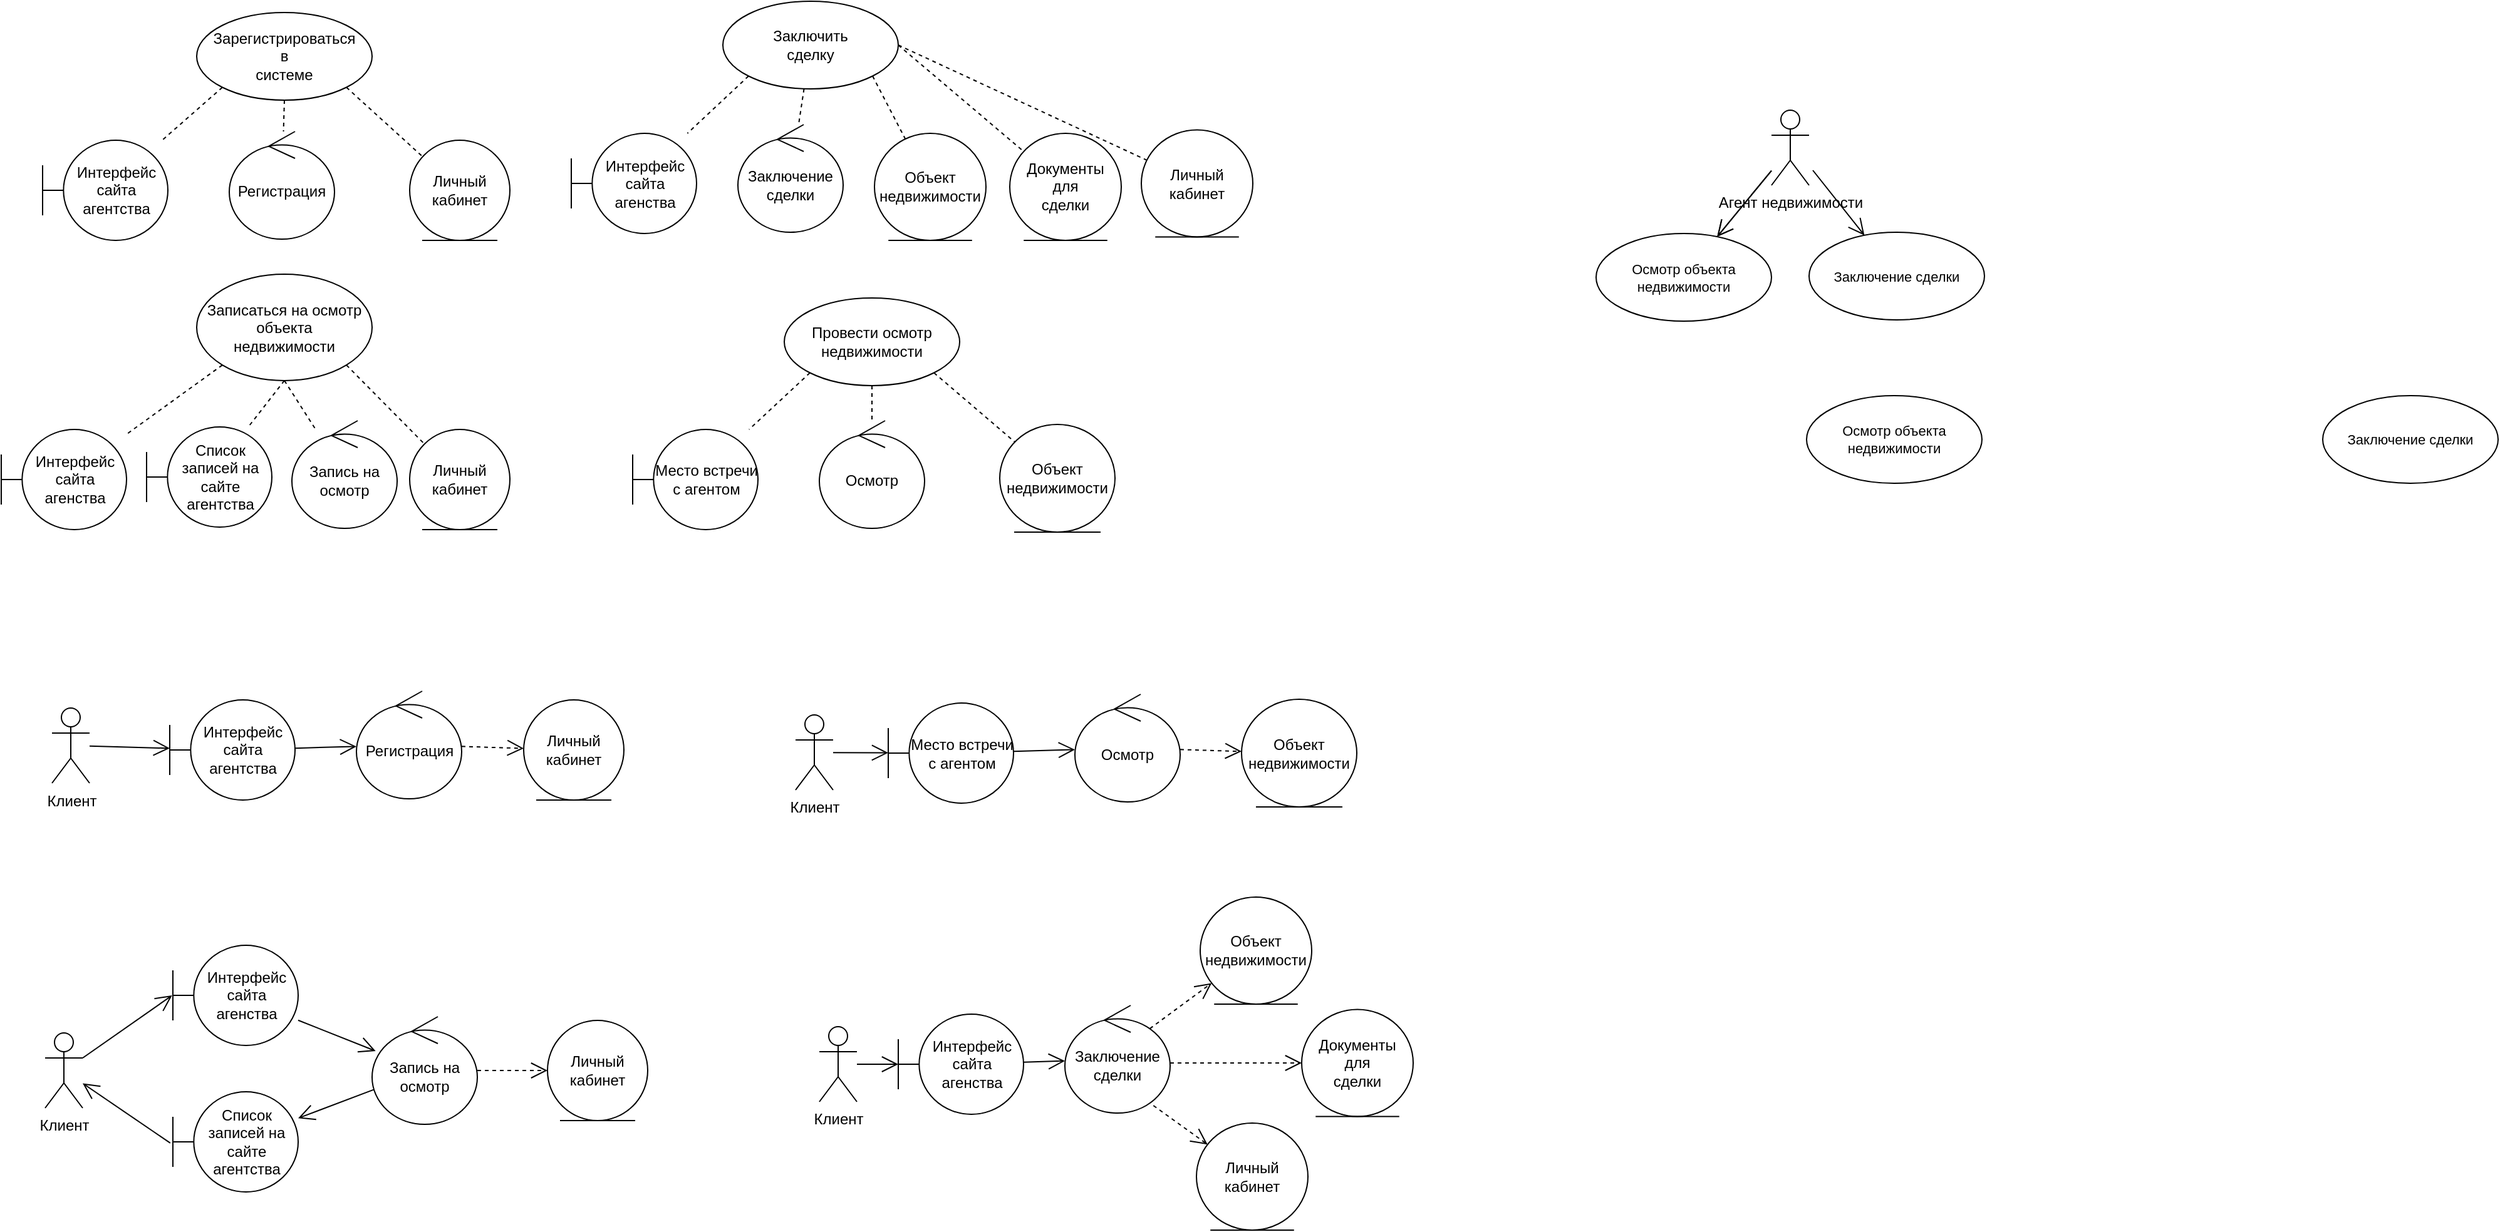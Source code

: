 <mxfile version="24.0.5" type="github">
  <diagram name="Страница — 1" id="sMpfv1vUQwmXqTF9oKSZ">
    <mxGraphModel dx="1221" dy="770" grid="0" gridSize="10" guides="1" tooltips="1" connect="1" arrows="1" fold="1" page="1" pageScale="1" pageWidth="3300" pageHeight="4681" math="0" shadow="0">
      <root>
        <mxCell id="0" />
        <mxCell id="1" parent="0" />
        <mxCell id="YY63stGorWPtqNPKm8e1-54" value="" style="edgeStyle=none;rounded=0;orthogonalLoop=1;jettySize=auto;html=1;strokeColor=default;align=center;verticalAlign=middle;fontFamily=Helvetica;fontSize=11;fontColor=default;labelBackgroundColor=default;endArrow=open;endFill=0;strokeWidth=1;endSize=11;startSize=11;" edge="1" parent="1" source="w3AdDSWSRcpGqZ1iqoAT-1" target="YY63stGorWPtqNPKm8e1-41">
          <mxGeometry relative="1" as="geometry" />
        </mxCell>
        <mxCell id="w3AdDSWSRcpGqZ1iqoAT-1" value="Клиент" style="shape=umlActor;verticalLabelPosition=bottom;verticalAlign=top;html=1;outlineConnect=0;" parent="1" vertex="1">
          <mxGeometry x="146.5" y="607.5" width="30" height="60" as="geometry" />
        </mxCell>
        <mxCell id="YY63stGorWPtqNPKm8e1-1" value="Интерфейс&lt;div&gt;сайта&lt;/div&gt;&lt;div&gt;агентства&lt;/div&gt;" style="shape=umlBoundary;whiteSpace=wrap;html=1;" vertex="1" parent="1">
          <mxGeometry x="139" y="154" width="100" height="80" as="geometry" />
        </mxCell>
        <mxCell id="YY63stGorWPtqNPKm8e1-2" value="Личный кабинет" style="ellipse;shape=umlEntity;whiteSpace=wrap;html=1;" vertex="1" parent="1">
          <mxGeometry x="432" y="154" width="80" height="80" as="geometry" />
        </mxCell>
        <mxCell id="YY63stGorWPtqNPKm8e1-3" value="Регистрация" style="ellipse;shape=umlControl;whiteSpace=wrap;html=1;" vertex="1" parent="1">
          <mxGeometry x="288" y="147" width="84" height="86" as="geometry" />
        </mxCell>
        <mxCell id="YY63stGorWPtqNPKm8e1-24" style="edgeStyle=none;rounded=0;orthogonalLoop=1;jettySize=auto;html=1;exitX=0;exitY=1;exitDx=0;exitDy=0;dashed=1;strokeColor=default;align=center;verticalAlign=middle;fontFamily=Helvetica;fontSize=11;fontColor=default;labelBackgroundColor=default;endArrow=none;endFill=0;" edge="1" parent="1" source="YY63stGorWPtqNPKm8e1-4" target="YY63stGorWPtqNPKm8e1-21">
          <mxGeometry relative="1" as="geometry" />
        </mxCell>
        <mxCell id="YY63stGorWPtqNPKm8e1-25" style="edgeStyle=none;rounded=0;orthogonalLoop=1;jettySize=auto;html=1;exitX=0.5;exitY=1;exitDx=0;exitDy=0;dashed=1;strokeColor=default;align=center;verticalAlign=middle;fontFamily=Helvetica;fontSize=11;fontColor=default;labelBackgroundColor=default;endArrow=none;endFill=0;" edge="1" parent="1" source="YY63stGorWPtqNPKm8e1-4" target="YY63stGorWPtqNPKm8e1-23">
          <mxGeometry relative="1" as="geometry" />
        </mxCell>
        <mxCell id="YY63stGorWPtqNPKm8e1-26" style="edgeStyle=none;rounded=0;orthogonalLoop=1;jettySize=auto;html=1;exitX=1;exitY=1;exitDx=0;exitDy=0;dashed=1;strokeColor=default;align=center;verticalAlign=middle;fontFamily=Helvetica;fontSize=11;fontColor=default;labelBackgroundColor=default;endArrow=none;endFill=0;" edge="1" parent="1" source="YY63stGorWPtqNPKm8e1-4" target="YY63stGorWPtqNPKm8e1-22">
          <mxGeometry relative="1" as="geometry" />
        </mxCell>
        <mxCell id="YY63stGorWPtqNPKm8e1-4" value="Провести осмотр&lt;div&gt;недвижимости&lt;/div&gt;" style="ellipse;whiteSpace=wrap;html=1;" vertex="1" parent="1">
          <mxGeometry x="731" y="280" width="140" height="70" as="geometry" />
        </mxCell>
        <mxCell id="YY63stGorWPtqNPKm8e1-15" style="edgeStyle=none;rounded=0;orthogonalLoop=1;jettySize=auto;html=1;exitX=0;exitY=1;exitDx=0;exitDy=0;dashed=1;strokeColor=default;align=center;verticalAlign=middle;fontFamily=Helvetica;fontSize=11;fontColor=default;labelBackgroundColor=default;endArrow=none;endFill=0;" edge="1" parent="1" source="YY63stGorWPtqNPKm8e1-5" target="YY63stGorWPtqNPKm8e1-12">
          <mxGeometry relative="1" as="geometry" />
        </mxCell>
        <mxCell id="YY63stGorWPtqNPKm8e1-16" style="edgeStyle=none;rounded=0;orthogonalLoop=1;jettySize=auto;html=1;exitX=0.5;exitY=1;exitDx=0;exitDy=0;dashed=1;strokeColor=default;align=center;verticalAlign=middle;fontFamily=Helvetica;fontSize=11;fontColor=default;labelBackgroundColor=default;endArrow=none;endFill=0;" edge="1" parent="1" source="YY63stGorWPtqNPKm8e1-5" target="YY63stGorWPtqNPKm8e1-14">
          <mxGeometry relative="1" as="geometry" />
        </mxCell>
        <mxCell id="YY63stGorWPtqNPKm8e1-17" style="edgeStyle=none;rounded=0;orthogonalLoop=1;jettySize=auto;html=1;exitX=1;exitY=1;exitDx=0;exitDy=0;dashed=1;strokeColor=default;align=center;verticalAlign=middle;fontFamily=Helvetica;fontSize=11;fontColor=default;labelBackgroundColor=default;endArrow=none;endFill=0;" edge="1" parent="1" source="YY63stGorWPtqNPKm8e1-5" target="YY63stGorWPtqNPKm8e1-13">
          <mxGeometry relative="1" as="geometry" />
        </mxCell>
        <mxCell id="YY63stGorWPtqNPKm8e1-38" style="edgeStyle=none;rounded=0;orthogonalLoop=1;jettySize=auto;html=1;exitX=0.5;exitY=1;exitDx=0;exitDy=0;dashed=1;strokeColor=default;align=center;verticalAlign=middle;fontFamily=Helvetica;fontSize=11;fontColor=default;labelBackgroundColor=default;endArrow=none;endFill=0;" edge="1" parent="1" source="YY63stGorWPtqNPKm8e1-5" target="YY63stGorWPtqNPKm8e1-36">
          <mxGeometry relative="1" as="geometry" />
        </mxCell>
        <mxCell id="YY63stGorWPtqNPKm8e1-5" value="Записаться на осмотр&lt;div&gt;объекта&lt;/div&gt;&lt;div&gt;недвижимости&lt;/div&gt;" style="ellipse;whiteSpace=wrap;html=1;" vertex="1" parent="1">
          <mxGeometry x="262" y="261" width="140" height="85" as="geometry" />
        </mxCell>
        <mxCell id="YY63stGorWPtqNPKm8e1-27" style="edgeStyle=none;rounded=0;orthogonalLoop=1;jettySize=auto;html=1;exitX=0;exitY=1;exitDx=0;exitDy=0;dashed=1;strokeColor=default;align=center;verticalAlign=middle;fontFamily=Helvetica;fontSize=11;fontColor=default;labelBackgroundColor=default;endArrow=none;endFill=0;" edge="1" parent="1" source="YY63stGorWPtqNPKm8e1-6" target="YY63stGorWPtqNPKm8e1-18">
          <mxGeometry relative="1" as="geometry" />
        </mxCell>
        <mxCell id="YY63stGorWPtqNPKm8e1-28" value="" style="edgeStyle=none;rounded=0;orthogonalLoop=1;jettySize=auto;html=1;dashed=1;strokeColor=default;align=center;verticalAlign=middle;fontFamily=Helvetica;fontSize=11;fontColor=default;labelBackgroundColor=default;endArrow=none;endFill=0;" edge="1" parent="1" source="YY63stGorWPtqNPKm8e1-6" target="YY63stGorWPtqNPKm8e1-20">
          <mxGeometry relative="1" as="geometry" />
        </mxCell>
        <mxCell id="YY63stGorWPtqNPKm8e1-29" style="edgeStyle=none;rounded=0;orthogonalLoop=1;jettySize=auto;html=1;exitX=1;exitY=1;exitDx=0;exitDy=0;dashed=1;strokeColor=default;align=center;verticalAlign=middle;fontFamily=Helvetica;fontSize=11;fontColor=default;labelBackgroundColor=default;endArrow=none;endFill=0;" edge="1" parent="1" source="YY63stGorWPtqNPKm8e1-6" target="YY63stGorWPtqNPKm8e1-19">
          <mxGeometry relative="1" as="geometry" />
        </mxCell>
        <mxCell id="YY63stGorWPtqNPKm8e1-33" style="edgeStyle=none;rounded=0;orthogonalLoop=1;jettySize=auto;html=1;exitX=1;exitY=0.5;exitDx=0;exitDy=0;dashed=1;strokeColor=default;align=center;verticalAlign=middle;fontFamily=Helvetica;fontSize=11;fontColor=default;labelBackgroundColor=default;endArrow=none;endFill=0;" edge="1" parent="1" source="YY63stGorWPtqNPKm8e1-6" target="YY63stGorWPtqNPKm8e1-32">
          <mxGeometry relative="1" as="geometry" />
        </mxCell>
        <mxCell id="YY63stGorWPtqNPKm8e1-40" style="edgeStyle=none;rounded=0;orthogonalLoop=1;jettySize=auto;html=1;exitX=1;exitY=0.5;exitDx=0;exitDy=0;dashed=1;strokeColor=default;align=center;verticalAlign=middle;fontFamily=Helvetica;fontSize=11;fontColor=default;labelBackgroundColor=default;endArrow=none;endFill=0;" edge="1" parent="1" source="YY63stGorWPtqNPKm8e1-6" target="YY63stGorWPtqNPKm8e1-39">
          <mxGeometry relative="1" as="geometry" />
        </mxCell>
        <mxCell id="YY63stGorWPtqNPKm8e1-6" value="Заключить&lt;div&gt;сделку&lt;/div&gt;" style="ellipse;whiteSpace=wrap;html=1;" vertex="1" parent="1">
          <mxGeometry x="682" y="43" width="140" height="70" as="geometry" />
        </mxCell>
        <mxCell id="YY63stGorWPtqNPKm8e1-8" style="rounded=0;orthogonalLoop=1;jettySize=auto;html=1;exitX=0;exitY=1;exitDx=0;exitDy=0;dashed=1;endArrow=none;endFill=0;" edge="1" parent="1" source="YY63stGorWPtqNPKm8e1-7" target="YY63stGorWPtqNPKm8e1-1">
          <mxGeometry relative="1" as="geometry" />
        </mxCell>
        <mxCell id="YY63stGorWPtqNPKm8e1-10" style="edgeStyle=none;rounded=0;orthogonalLoop=1;jettySize=auto;html=1;exitX=0.5;exitY=1;exitDx=0;exitDy=0;dashed=1;strokeColor=default;align=center;verticalAlign=middle;fontFamily=Helvetica;fontSize=11;fontColor=default;labelBackgroundColor=default;endArrow=none;endFill=0;" edge="1" parent="1" source="YY63stGorWPtqNPKm8e1-7" target="YY63stGorWPtqNPKm8e1-3">
          <mxGeometry relative="1" as="geometry" />
        </mxCell>
        <mxCell id="YY63stGorWPtqNPKm8e1-11" style="edgeStyle=none;rounded=0;orthogonalLoop=1;jettySize=auto;html=1;exitX=1;exitY=1;exitDx=0;exitDy=0;dashed=1;strokeColor=default;align=center;verticalAlign=middle;fontFamily=Helvetica;fontSize=11;fontColor=default;labelBackgroundColor=default;endArrow=none;endFill=0;" edge="1" parent="1" source="YY63stGorWPtqNPKm8e1-7" target="YY63stGorWPtqNPKm8e1-2">
          <mxGeometry relative="1" as="geometry" />
        </mxCell>
        <mxCell id="YY63stGorWPtqNPKm8e1-7" value="Зарегистрироваться&lt;div&gt;в&lt;/div&gt;&lt;div&gt;системе&lt;/div&gt;" style="ellipse;whiteSpace=wrap;html=1;" vertex="1" parent="1">
          <mxGeometry x="262" y="52" width="140" height="70" as="geometry" />
        </mxCell>
        <mxCell id="YY63stGorWPtqNPKm8e1-12" value="Интерфейс&lt;div&gt;сайта&lt;/div&gt;&lt;div&gt;агенства&lt;/div&gt;" style="shape=umlBoundary;whiteSpace=wrap;html=1;" vertex="1" parent="1">
          <mxGeometry x="106" y="385" width="100" height="80" as="geometry" />
        </mxCell>
        <mxCell id="YY63stGorWPtqNPKm8e1-13" value="Личный кабинет" style="ellipse;shape=umlEntity;whiteSpace=wrap;html=1;" vertex="1" parent="1">
          <mxGeometry x="432" y="385" width="80" height="80" as="geometry" />
        </mxCell>
        <mxCell id="YY63stGorWPtqNPKm8e1-14" value="Запись на&lt;div&gt;осмотр&lt;/div&gt;" style="ellipse;shape=umlControl;whiteSpace=wrap;html=1;" vertex="1" parent="1">
          <mxGeometry x="338" y="378" width="84" height="86" as="geometry" />
        </mxCell>
        <mxCell id="YY63stGorWPtqNPKm8e1-18" value="Интерфейс&lt;div&gt;сайта&lt;/div&gt;&lt;div&gt;агенства&lt;/div&gt;" style="shape=umlBoundary;whiteSpace=wrap;html=1;" vertex="1" parent="1">
          <mxGeometry x="561" y="148.5" width="100" height="80" as="geometry" />
        </mxCell>
        <mxCell id="YY63stGorWPtqNPKm8e1-19" value="Объект недвижимости" style="ellipse;shape=umlEntity;whiteSpace=wrap;html=1;" vertex="1" parent="1">
          <mxGeometry x="803" y="148.5" width="89" height="85.5" as="geometry" />
        </mxCell>
        <mxCell id="YY63stGorWPtqNPKm8e1-20" value="Заключение&lt;div&gt;сделки&lt;/div&gt;" style="ellipse;shape=umlControl;whiteSpace=wrap;html=1;" vertex="1" parent="1">
          <mxGeometry x="694" y="141.5" width="84" height="86" as="geometry" />
        </mxCell>
        <mxCell id="YY63stGorWPtqNPKm8e1-21" value="Место встречи с агентом" style="shape=umlBoundary;whiteSpace=wrap;html=1;" vertex="1" parent="1">
          <mxGeometry x="610" y="385" width="100" height="80" as="geometry" />
        </mxCell>
        <mxCell id="YY63stGorWPtqNPKm8e1-22" value="Объект&lt;div&gt;недвижимости&lt;/div&gt;" style="ellipse;shape=umlEntity;whiteSpace=wrap;html=1;" vertex="1" parent="1">
          <mxGeometry x="903" y="381" width="92" height="86" as="geometry" />
        </mxCell>
        <mxCell id="YY63stGorWPtqNPKm8e1-23" value="Осмотр" style="ellipse;shape=umlControl;whiteSpace=wrap;html=1;" vertex="1" parent="1">
          <mxGeometry x="759" y="378" width="84" height="86" as="geometry" />
        </mxCell>
        <mxCell id="YY63stGorWPtqNPKm8e1-32" value="Документы&lt;div&gt;для&lt;/div&gt;&lt;div&gt;сделки&lt;/div&gt;" style="ellipse;shape=umlEntity;whiteSpace=wrap;html=1;" vertex="1" parent="1">
          <mxGeometry x="911" y="148.5" width="89" height="85.5" as="geometry" />
        </mxCell>
        <mxCell id="YY63stGorWPtqNPKm8e1-36" value="Список записей на сайте&lt;div&gt;агентства&lt;/div&gt;" style="shape=umlBoundary;whiteSpace=wrap;html=1;" vertex="1" parent="1">
          <mxGeometry x="222" y="383" width="100" height="80" as="geometry" />
        </mxCell>
        <mxCell id="YY63stGorWPtqNPKm8e1-39" value="Личный кабинет" style="ellipse;shape=umlEntity;whiteSpace=wrap;html=1;" vertex="1" parent="1">
          <mxGeometry x="1016" y="145.75" width="89" height="85.5" as="geometry" />
        </mxCell>
        <mxCell id="YY63stGorWPtqNPKm8e1-55" value="" style="edgeStyle=none;rounded=0;orthogonalLoop=1;jettySize=auto;html=1;strokeColor=default;strokeWidth=1;align=center;verticalAlign=middle;fontFamily=Helvetica;fontSize=11;fontColor=default;labelBackgroundColor=default;startSize=11;endArrow=open;endFill=0;endSize=11;" edge="1" parent="1" source="YY63stGorWPtqNPKm8e1-41" target="YY63stGorWPtqNPKm8e1-43">
          <mxGeometry relative="1" as="geometry" />
        </mxCell>
        <mxCell id="YY63stGorWPtqNPKm8e1-41" value="Интерфейс&lt;div&gt;сайта&lt;/div&gt;&lt;div&gt;агентства&lt;/div&gt;" style="shape=umlBoundary;whiteSpace=wrap;html=1;" vertex="1" parent="1">
          <mxGeometry x="240.5" y="601" width="100" height="80" as="geometry" />
        </mxCell>
        <mxCell id="YY63stGorWPtqNPKm8e1-42" value="Личный кабинет" style="ellipse;shape=umlEntity;whiteSpace=wrap;html=1;" vertex="1" parent="1">
          <mxGeometry x="523" y="601" width="80" height="80" as="geometry" />
        </mxCell>
        <mxCell id="YY63stGorWPtqNPKm8e1-56" value="" style="edgeStyle=none;rounded=0;orthogonalLoop=1;jettySize=auto;html=1;strokeColor=default;strokeWidth=1;align=center;verticalAlign=middle;fontFamily=Helvetica;fontSize=11;fontColor=default;labelBackgroundColor=default;startSize=11;endArrow=open;endFill=0;endSize=11;dashed=1;" edge="1" parent="1" source="YY63stGorWPtqNPKm8e1-43" target="YY63stGorWPtqNPKm8e1-42">
          <mxGeometry relative="1" as="geometry" />
        </mxCell>
        <mxCell id="YY63stGorWPtqNPKm8e1-43" value="Регистрация" style="ellipse;shape=umlControl;whiteSpace=wrap;html=1;" vertex="1" parent="1">
          <mxGeometry x="389.5" y="594" width="84" height="86" as="geometry" />
        </mxCell>
        <mxCell id="YY63stGorWPtqNPKm8e1-47" value="Клиент" style="shape=umlActor;verticalLabelPosition=bottom;verticalAlign=top;html=1;outlineConnect=0;" vertex="1" parent="1">
          <mxGeometry x="141" y="867" width="30" height="60" as="geometry" />
        </mxCell>
        <mxCell id="YY63stGorWPtqNPKm8e1-58" value="" style="edgeStyle=none;rounded=0;orthogonalLoop=1;jettySize=auto;html=1;strokeColor=default;strokeWidth=1;align=center;verticalAlign=middle;fontFamily=Helvetica;fontSize=11;fontColor=default;labelBackgroundColor=default;startSize=11;endArrow=open;endFill=0;endSize=11;" edge="1" parent="1" source="YY63stGorWPtqNPKm8e1-49" target="YY63stGorWPtqNPKm8e1-51">
          <mxGeometry relative="1" as="geometry" />
        </mxCell>
        <mxCell id="YY63stGorWPtqNPKm8e1-49" value="Интерфейс&lt;div&gt;сайта&lt;/div&gt;&lt;div&gt;агенства&lt;/div&gt;" style="shape=umlBoundary;whiteSpace=wrap;html=1;" vertex="1" parent="1">
          <mxGeometry x="243" y="797" width="100" height="80" as="geometry" />
        </mxCell>
        <mxCell id="YY63stGorWPtqNPKm8e1-50" value="Личный кабинет" style="ellipse;shape=umlEntity;whiteSpace=wrap;html=1;" vertex="1" parent="1">
          <mxGeometry x="542" y="857" width="80" height="80" as="geometry" />
        </mxCell>
        <mxCell id="YY63stGorWPtqNPKm8e1-59" value="" style="edgeStyle=none;rounded=0;orthogonalLoop=1;jettySize=auto;html=1;strokeColor=default;strokeWidth=1;align=center;verticalAlign=middle;fontFamily=Helvetica;fontSize=11;fontColor=default;labelBackgroundColor=default;startSize=11;endArrow=open;endFill=0;endSize=11;dashed=1;" edge="1" parent="1" source="YY63stGorWPtqNPKm8e1-51" target="YY63stGorWPtqNPKm8e1-50">
          <mxGeometry relative="1" as="geometry" />
        </mxCell>
        <mxCell id="YY63stGorWPtqNPKm8e1-60" value="" style="edgeStyle=none;rounded=0;orthogonalLoop=1;jettySize=auto;html=1;strokeColor=default;strokeWidth=1;align=center;verticalAlign=middle;fontFamily=Helvetica;fontSize=11;fontColor=default;labelBackgroundColor=default;startSize=11;endArrow=open;endFill=0;endSize=11;" edge="1" parent="1" source="YY63stGorWPtqNPKm8e1-51" target="YY63stGorWPtqNPKm8e1-52">
          <mxGeometry relative="1" as="geometry" />
        </mxCell>
        <mxCell id="YY63stGorWPtqNPKm8e1-51" value="Запись на&lt;div&gt;осмотр&lt;/div&gt;" style="ellipse;shape=umlControl;whiteSpace=wrap;html=1;" vertex="1" parent="1">
          <mxGeometry x="402" y="854" width="84" height="86" as="geometry" />
        </mxCell>
        <mxCell id="YY63stGorWPtqNPKm8e1-61" value="" style="edgeStyle=none;rounded=0;orthogonalLoop=1;jettySize=auto;html=1;strokeColor=default;strokeWidth=1;align=center;verticalAlign=middle;fontFamily=Helvetica;fontSize=11;fontColor=default;labelBackgroundColor=default;startSize=11;endArrow=open;endFill=0;endSize=11;exitX=-0.021;exitY=0.512;exitDx=0;exitDy=0;exitPerimeter=0;" edge="1" parent="1" source="YY63stGorWPtqNPKm8e1-52" target="YY63stGorWPtqNPKm8e1-47">
          <mxGeometry relative="1" as="geometry" />
        </mxCell>
        <mxCell id="YY63stGorWPtqNPKm8e1-52" value="Список записей на сайте&lt;div&gt;агентства&lt;/div&gt;" style="shape=umlBoundary;whiteSpace=wrap;html=1;" vertex="1" parent="1">
          <mxGeometry x="243" y="914" width="100" height="80" as="geometry" />
        </mxCell>
        <mxCell id="YY63stGorWPtqNPKm8e1-57" style="edgeStyle=none;rounded=0;orthogonalLoop=1;jettySize=auto;html=1;exitX=1;exitY=0.333;exitDx=0;exitDy=0;exitPerimeter=0;entryX=-0.006;entryY=0.5;entryDx=0;entryDy=0;entryPerimeter=0;strokeColor=default;strokeWidth=1;align=center;verticalAlign=middle;fontFamily=Helvetica;fontSize=11;fontColor=default;labelBackgroundColor=default;startSize=11;endArrow=open;endFill=0;endSize=11;" edge="1" parent="1" source="YY63stGorWPtqNPKm8e1-47" target="YY63stGorWPtqNPKm8e1-49">
          <mxGeometry relative="1" as="geometry" />
        </mxCell>
        <mxCell id="YY63stGorWPtqNPKm8e1-66" value="" style="edgeStyle=none;rounded=0;orthogonalLoop=1;jettySize=auto;html=1;strokeColor=default;strokeWidth=1;align=center;verticalAlign=middle;fontFamily=Helvetica;fontSize=11;fontColor=default;labelBackgroundColor=default;startSize=11;endArrow=open;endFill=0;endSize=11;" edge="1" parent="1" source="YY63stGorWPtqNPKm8e1-62" target="YY63stGorWPtqNPKm8e1-63">
          <mxGeometry relative="1" as="geometry" />
        </mxCell>
        <mxCell id="YY63stGorWPtqNPKm8e1-62" value="Клиент" style="shape=umlActor;verticalLabelPosition=bottom;verticalAlign=top;html=1;outlineConnect=0;" vertex="1" parent="1">
          <mxGeometry x="740" y="613" width="30" height="60" as="geometry" />
        </mxCell>
        <mxCell id="YY63stGorWPtqNPKm8e1-67" value="" style="edgeStyle=none;rounded=0;orthogonalLoop=1;jettySize=auto;html=1;strokeColor=default;strokeWidth=1;align=center;verticalAlign=middle;fontFamily=Helvetica;fontSize=11;fontColor=default;labelBackgroundColor=default;startSize=11;endArrow=open;endFill=0;endSize=11;" edge="1" parent="1" source="YY63stGorWPtqNPKm8e1-63" target="YY63stGorWPtqNPKm8e1-65">
          <mxGeometry relative="1" as="geometry" />
        </mxCell>
        <mxCell id="YY63stGorWPtqNPKm8e1-63" value="Место встречи с агентом" style="shape=umlBoundary;whiteSpace=wrap;html=1;" vertex="1" parent="1">
          <mxGeometry x="814" y="603.5" width="100" height="80" as="geometry" />
        </mxCell>
        <mxCell id="YY63stGorWPtqNPKm8e1-64" value="Объект&lt;div&gt;недвижимости&lt;/div&gt;" style="ellipse;shape=umlEntity;whiteSpace=wrap;html=1;" vertex="1" parent="1">
          <mxGeometry x="1096" y="600.5" width="92" height="86" as="geometry" />
        </mxCell>
        <mxCell id="YY63stGorWPtqNPKm8e1-68" value="" style="edgeStyle=none;rounded=0;orthogonalLoop=1;jettySize=auto;html=1;strokeColor=default;strokeWidth=1;align=center;verticalAlign=middle;fontFamily=Helvetica;fontSize=11;fontColor=default;labelBackgroundColor=default;startSize=11;endArrow=open;endFill=0;endSize=11;dashed=1;" edge="1" parent="1" source="YY63stGorWPtqNPKm8e1-65" target="YY63stGorWPtqNPKm8e1-64">
          <mxGeometry relative="1" as="geometry" />
        </mxCell>
        <mxCell id="YY63stGorWPtqNPKm8e1-65" value="Осмотр" style="ellipse;shape=umlControl;whiteSpace=wrap;html=1;" vertex="1" parent="1">
          <mxGeometry x="963" y="596.5" width="84" height="86" as="geometry" />
        </mxCell>
        <mxCell id="YY63stGorWPtqNPKm8e1-77" value="" style="edgeStyle=none;rounded=0;orthogonalLoop=1;jettySize=auto;html=1;strokeColor=default;strokeWidth=1;align=center;verticalAlign=middle;fontFamily=Helvetica;fontSize=11;fontColor=default;labelBackgroundColor=default;startSize=11;endArrow=open;endFill=0;endSize=11;" edge="1" parent="1" source="YY63stGorWPtqNPKm8e1-69" target="YY63stGorWPtqNPKm8e1-71">
          <mxGeometry relative="1" as="geometry" />
        </mxCell>
        <mxCell id="YY63stGorWPtqNPKm8e1-69" value="Интерфейс&lt;div&gt;сайта&lt;/div&gt;&lt;div&gt;агенства&lt;/div&gt;" style="shape=umlBoundary;whiteSpace=wrap;html=1;" vertex="1" parent="1">
          <mxGeometry x="822" y="852" width="100" height="80" as="geometry" />
        </mxCell>
        <mxCell id="YY63stGorWPtqNPKm8e1-70" value="Объект недвижимости" style="ellipse;shape=umlEntity;whiteSpace=wrap;html=1;" vertex="1" parent="1">
          <mxGeometry x="1063" y="758.5" width="89" height="85.5" as="geometry" />
        </mxCell>
        <mxCell id="YY63stGorWPtqNPKm8e1-71" value="Заключение&lt;div&gt;сделки&lt;/div&gt;" style="ellipse;shape=umlControl;whiteSpace=wrap;html=1;" vertex="1" parent="1">
          <mxGeometry x="955" y="845" width="84" height="86" as="geometry" />
        </mxCell>
        <mxCell id="YY63stGorWPtqNPKm8e1-72" value="Документы&lt;div&gt;для&lt;/div&gt;&lt;div&gt;сделки&lt;/div&gt;" style="ellipse;shape=umlEntity;whiteSpace=wrap;html=1;" vertex="1" parent="1">
          <mxGeometry x="1144" y="848.25" width="89" height="85.5" as="geometry" />
        </mxCell>
        <mxCell id="YY63stGorWPtqNPKm8e1-73" value="Личный кабинет" style="ellipse;shape=umlEntity;whiteSpace=wrap;html=1;" vertex="1" parent="1">
          <mxGeometry x="1060" y="939" width="89" height="85.5" as="geometry" />
        </mxCell>
        <mxCell id="YY63stGorWPtqNPKm8e1-76" value="" style="edgeStyle=none;rounded=0;orthogonalLoop=1;jettySize=auto;html=1;strokeColor=default;strokeWidth=1;align=center;verticalAlign=middle;fontFamily=Helvetica;fontSize=11;fontColor=default;labelBackgroundColor=default;startSize=11;endArrow=open;endFill=0;endSize=11;" edge="1" parent="1" source="YY63stGorWPtqNPKm8e1-75" target="YY63stGorWPtqNPKm8e1-69">
          <mxGeometry relative="1" as="geometry" />
        </mxCell>
        <mxCell id="YY63stGorWPtqNPKm8e1-75" value="Клиент" style="shape=umlActor;verticalLabelPosition=bottom;verticalAlign=top;html=1;outlineConnect=0;" vertex="1" parent="1">
          <mxGeometry x="759" y="862" width="30" height="60" as="geometry" />
        </mxCell>
        <mxCell id="YY63stGorWPtqNPKm8e1-80" value="" style="edgeStyle=none;rounded=0;orthogonalLoop=1;jettySize=auto;html=1;strokeColor=default;strokeWidth=1;align=center;verticalAlign=middle;fontFamily=Helvetica;fontSize=11;fontColor=default;labelBackgroundColor=default;startSize=11;endArrow=open;endFill=0;endSize=11;dashed=1;" edge="1" parent="1" target="YY63stGorWPtqNPKm8e1-72">
          <mxGeometry relative="1" as="geometry">
            <mxPoint x="1039" y="891" as="sourcePoint" />
            <mxPoint x="1088" y="893" as="targetPoint" />
          </mxGeometry>
        </mxCell>
        <mxCell id="YY63stGorWPtqNPKm8e1-81" value="" style="edgeStyle=none;rounded=0;orthogonalLoop=1;jettySize=auto;html=1;strokeColor=default;strokeWidth=1;align=center;verticalAlign=middle;fontFamily=Helvetica;fontSize=11;fontColor=default;labelBackgroundColor=default;startSize=11;endArrow=open;endFill=0;endSize=11;dashed=1;exitX=0.807;exitY=0.216;exitDx=0;exitDy=0;exitPerimeter=0;" edge="1" parent="1" source="YY63stGorWPtqNPKm8e1-71" target="YY63stGorWPtqNPKm8e1-70">
          <mxGeometry relative="1" as="geometry">
            <mxPoint x="1049" y="901" as="sourcePoint" />
            <mxPoint x="1154" y="901" as="targetPoint" />
          </mxGeometry>
        </mxCell>
        <mxCell id="YY63stGorWPtqNPKm8e1-82" value="" style="edgeStyle=none;rounded=0;orthogonalLoop=1;jettySize=auto;html=1;strokeColor=default;strokeWidth=1;align=center;verticalAlign=middle;fontFamily=Helvetica;fontSize=11;fontColor=default;labelBackgroundColor=default;startSize=11;endArrow=open;endFill=0;endSize=11;dashed=1;exitX=0.841;exitY=0.93;exitDx=0;exitDy=0;exitPerimeter=0;" edge="1" parent="1" source="YY63stGorWPtqNPKm8e1-71" target="YY63stGorWPtqNPKm8e1-73">
          <mxGeometry relative="1" as="geometry">
            <mxPoint x="1033" y="874" as="sourcePoint" />
            <mxPoint x="1082" y="837" as="targetPoint" />
          </mxGeometry>
        </mxCell>
        <mxCell id="YY63stGorWPtqNPKm8e1-87" value="" style="edgeStyle=none;rounded=0;orthogonalLoop=1;jettySize=auto;html=1;strokeColor=default;strokeWidth=1;align=center;verticalAlign=middle;fontFamily=Helvetica;fontSize=11;fontColor=default;labelBackgroundColor=default;startSize=11;endArrow=open;endFill=0;endSize=11;" edge="1" parent="1" source="YY63stGorWPtqNPKm8e1-83" target="YY63stGorWPtqNPKm8e1-85">
          <mxGeometry relative="1" as="geometry" />
        </mxCell>
        <mxCell id="YY63stGorWPtqNPKm8e1-88" value="" style="edgeStyle=none;rounded=0;orthogonalLoop=1;jettySize=auto;html=1;strokeColor=default;strokeWidth=1;align=center;verticalAlign=middle;fontFamily=Helvetica;fontSize=11;fontColor=default;labelBackgroundColor=default;startSize=11;endArrow=open;endFill=0;endSize=11;" edge="1" parent="1" source="YY63stGorWPtqNPKm8e1-83" target="YY63stGorWPtqNPKm8e1-85">
          <mxGeometry relative="1" as="geometry" />
        </mxCell>
        <mxCell id="YY63stGorWPtqNPKm8e1-83" value="Агент недвижимости" style="shape=umlActor;verticalLabelPosition=bottom;verticalAlign=top;html=1;outlineConnect=0;" vertex="1" parent="1">
          <mxGeometry x="1519" y="130" width="30" height="60" as="geometry" />
        </mxCell>
        <mxCell id="YY63stGorWPtqNPKm8e1-84" value="Заключение сделки" style="ellipse;whiteSpace=wrap;html=1;fontFamily=Helvetica;fontSize=11;fontColor=default;labelBackgroundColor=default;" vertex="1" parent="1">
          <mxGeometry x="1549" y="227.5" width="140" height="70" as="geometry" />
        </mxCell>
        <mxCell id="YY63stGorWPtqNPKm8e1-85" value="Осмотр объекта&lt;div&gt;недвижимости&lt;/div&gt;" style="ellipse;whiteSpace=wrap;html=1;fontFamily=Helvetica;fontSize=11;fontColor=default;labelBackgroundColor=default;" vertex="1" parent="1">
          <mxGeometry x="1379" y="228.5" width="140" height="70" as="geometry" />
        </mxCell>
        <mxCell id="YY63stGorWPtqNPKm8e1-91" value="" style="edgeStyle=none;rounded=0;orthogonalLoop=1;jettySize=auto;html=1;strokeColor=default;strokeWidth=1;align=center;verticalAlign=middle;fontFamily=Helvetica;fontSize=11;fontColor=default;labelBackgroundColor=default;startSize=11;endArrow=open;endFill=0;endSize=11;" edge="1" parent="1" target="YY63stGorWPtqNPKm8e1-84">
          <mxGeometry relative="1" as="geometry">
            <mxPoint x="1552" y="178" as="sourcePoint" />
            <mxPoint x="1481" y="241" as="targetPoint" />
          </mxGeometry>
        </mxCell>
        <mxCell id="YY63stGorWPtqNPKm8e1-92" value="Осмотр объекта&lt;div&gt;недвижимости&lt;/div&gt;" style="ellipse;whiteSpace=wrap;html=1;fontFamily=Helvetica;fontSize=11;fontColor=default;labelBackgroundColor=default;" vertex="1" parent="1">
          <mxGeometry x="1547" y="358" width="140" height="70" as="geometry" />
        </mxCell>
        <mxCell id="YY63stGorWPtqNPKm8e1-93" value="Заключение сделки" style="ellipse;whiteSpace=wrap;html=1;fontFamily=Helvetica;fontSize=11;fontColor=default;labelBackgroundColor=default;" vertex="1" parent="1">
          <mxGeometry x="1959" y="358" width="140" height="70" as="geometry" />
        </mxCell>
      </root>
    </mxGraphModel>
  </diagram>
</mxfile>
